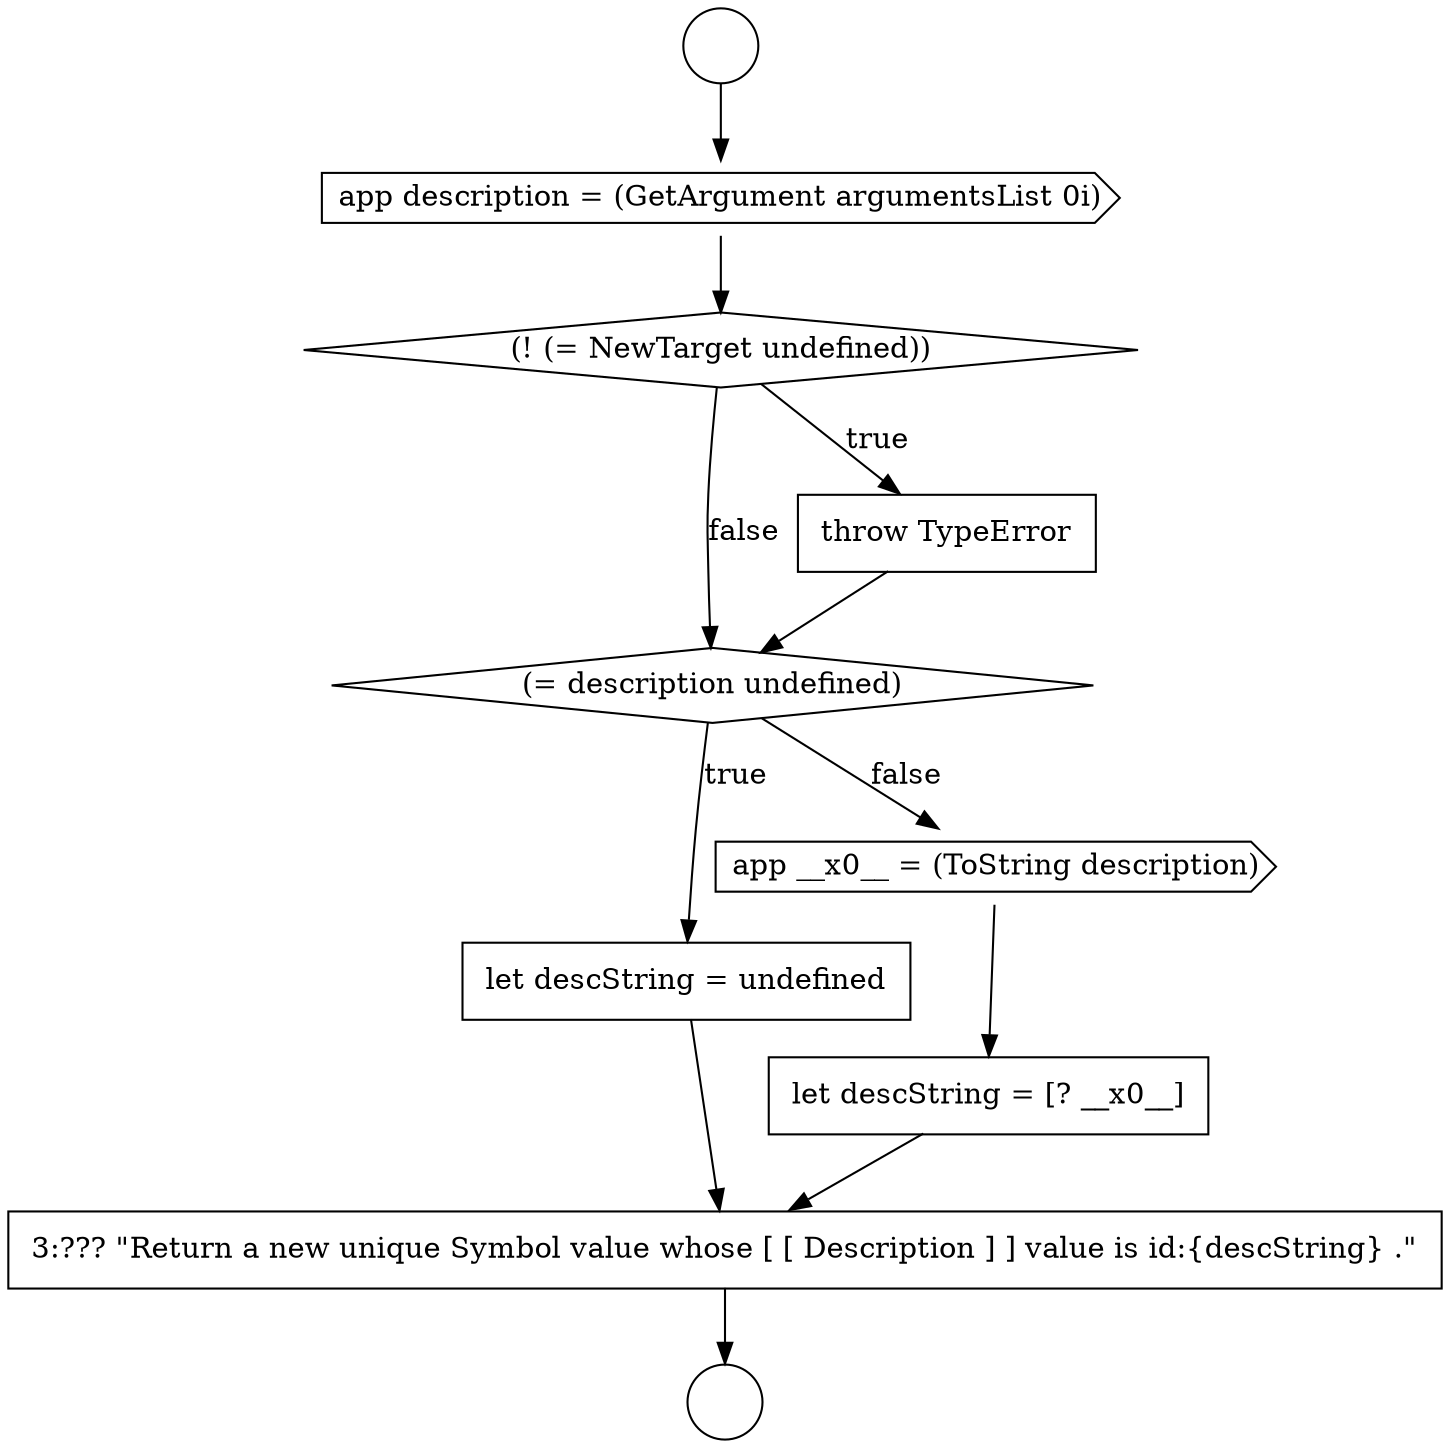 digraph {
  node12421 [shape=diamond, label=<<font color="black">(= description undefined)</font>> color="black" fillcolor="white" style=filled]
  node12417 [shape=circle label=" " color="black" fillcolor="white" style=filled]
  node12425 [shape=none, margin=0, label=<<font color="black">
    <table border="0" cellborder="1" cellspacing="0" cellpadding="10">
      <tr><td align="left">3:??? &quot;Return a new unique Symbol value whose [ [ Description ] ] value is id:{descString} .&quot;</td></tr>
    </table>
  </font>> color="black" fillcolor="white" style=filled]
  node12422 [shape=none, margin=0, label=<<font color="black">
    <table border="0" cellborder="1" cellspacing="0" cellpadding="10">
      <tr><td align="left">let descString = undefined</td></tr>
    </table>
  </font>> color="black" fillcolor="white" style=filled]
  node12418 [shape=cds, label=<<font color="black">app description = (GetArgument argumentsList 0i)</font>> color="black" fillcolor="white" style=filled]
  node12423 [shape=cds, label=<<font color="black">app __x0__ = (ToString description)</font>> color="black" fillcolor="white" style=filled]
  node12419 [shape=diamond, label=<<font color="black">(! (= NewTarget undefined))</font>> color="black" fillcolor="white" style=filled]
  node12420 [shape=none, margin=0, label=<<font color="black">
    <table border="0" cellborder="1" cellspacing="0" cellpadding="10">
      <tr><td align="left">throw TypeError</td></tr>
    </table>
  </font>> color="black" fillcolor="white" style=filled]
  node12424 [shape=none, margin=0, label=<<font color="black">
    <table border="0" cellborder="1" cellspacing="0" cellpadding="10">
      <tr><td align="left">let descString = [? __x0__]</td></tr>
    </table>
  </font>> color="black" fillcolor="white" style=filled]
  node12416 [shape=circle label=" " color="black" fillcolor="white" style=filled]
  node12425 -> node12417 [ color="black"]
  node12419 -> node12420 [label=<<font color="black">true</font>> color="black"]
  node12419 -> node12421 [label=<<font color="black">false</font>> color="black"]
  node12420 -> node12421 [ color="black"]
  node12416 -> node12418 [ color="black"]
  node12424 -> node12425 [ color="black"]
  node12421 -> node12422 [label=<<font color="black">true</font>> color="black"]
  node12421 -> node12423 [label=<<font color="black">false</font>> color="black"]
  node12418 -> node12419 [ color="black"]
  node12423 -> node12424 [ color="black"]
  node12422 -> node12425 [ color="black"]
}
